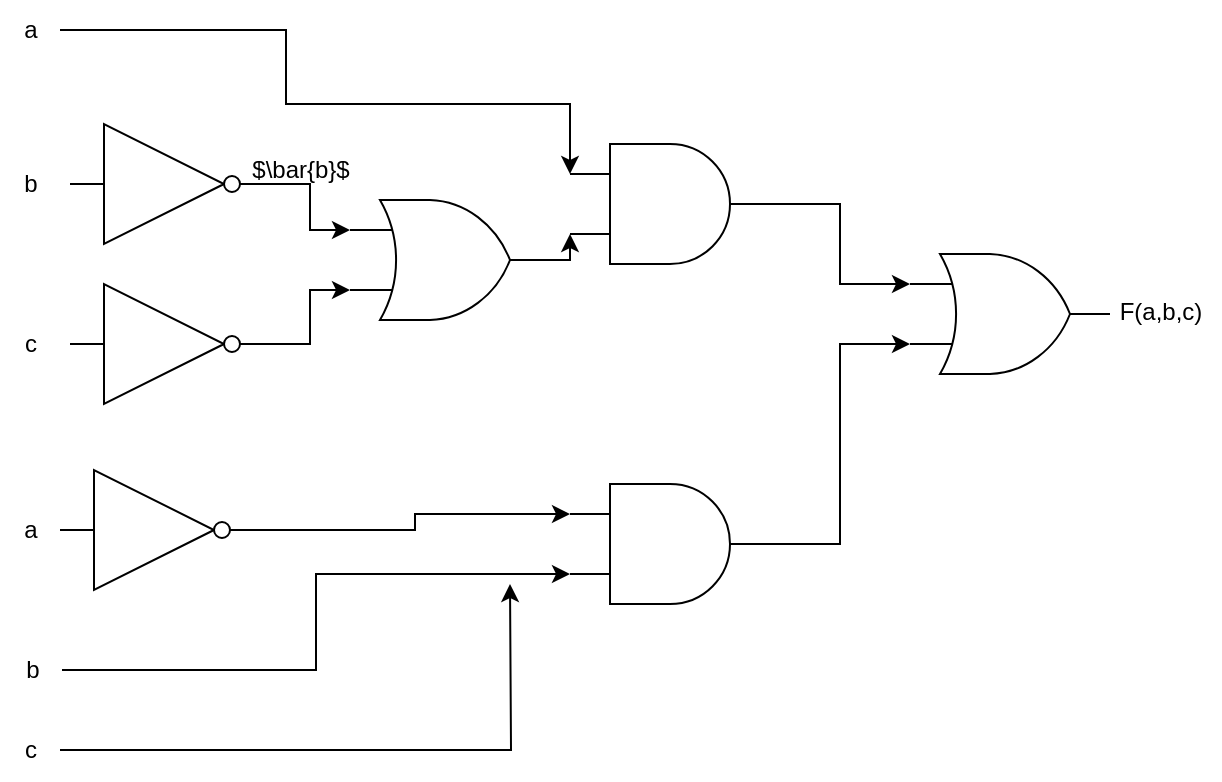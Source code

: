 <mxfile version="24.8.9">
  <diagram name="Page-1" id="5GEUnLpg4nMI0ut1pbSh">
    <mxGraphModel dx="1434" dy="827" grid="1" gridSize="10" guides="1" tooltips="1" connect="1" arrows="1" fold="1" page="1" pageScale="1" pageWidth="827" pageHeight="1169" math="1" shadow="0">
      <root>
        <mxCell id="0" />
        <mxCell id="1" parent="0" />
        <mxCell id="bMzYnL8LB-Upg9_T-w9R-1" value="" style="verticalLabelPosition=bottom;shadow=0;dashed=0;align=center;html=1;verticalAlign=top;shape=mxgraph.electrical.logic_gates.inverter_2" vertex="1" parent="1">
          <mxGeometry x="180" y="320" width="100" height="60" as="geometry" />
        </mxCell>
        <mxCell id="bMzYnL8LB-Upg9_T-w9R-2" value="" style="verticalLabelPosition=bottom;shadow=0;dashed=0;align=center;html=1;verticalAlign=top;shape=mxgraph.electrical.logic_gates.logic_gate;operation=and;" vertex="1" parent="1">
          <mxGeometry x="430" y="330" width="100" height="60" as="geometry" />
        </mxCell>
        <mxCell id="bMzYnL8LB-Upg9_T-w9R-3" value="" style="verticalLabelPosition=bottom;shadow=0;dashed=0;align=center;html=1;verticalAlign=top;shape=mxgraph.electrical.logic_gates.logic_gate;operation=or;" vertex="1" parent="1">
          <mxGeometry x="320" y="358" width="100" height="60" as="geometry" />
        </mxCell>
        <mxCell id="bMzYnL8LB-Upg9_T-w9R-5" value="" style="verticalLabelPosition=bottom;shadow=0;dashed=0;align=center;html=1;verticalAlign=top;shape=mxgraph.electrical.logic_gates.inverter_2" vertex="1" parent="1">
          <mxGeometry x="180" y="400" width="100" height="60" as="geometry" />
        </mxCell>
        <mxCell id="bMzYnL8LB-Upg9_T-w9R-6" value="b" style="text;html=1;align=center;verticalAlign=middle;resizable=0;points=[];autosize=1;strokeColor=none;fillColor=none;" vertex="1" parent="1">
          <mxGeometry x="145" y="335" width="30" height="30" as="geometry" />
        </mxCell>
        <mxCell id="bMzYnL8LB-Upg9_T-w9R-7" value="c" style="text;html=1;align=center;verticalAlign=middle;resizable=0;points=[];autosize=1;strokeColor=none;fillColor=none;" vertex="1" parent="1">
          <mxGeometry x="145" y="415" width="30" height="30" as="geometry" />
        </mxCell>
        <mxCell id="bMzYnL8LB-Upg9_T-w9R-8" value="a" style="text;html=1;align=center;verticalAlign=middle;resizable=0;points=[];autosize=1;strokeColor=none;fillColor=none;" vertex="1" parent="1">
          <mxGeometry x="145" y="258" width="30" height="30" as="geometry" />
        </mxCell>
        <mxCell id="bMzYnL8LB-Upg9_T-w9R-9" style="edgeStyle=orthogonalEdgeStyle;rounded=0;orthogonalLoop=1;jettySize=auto;html=1;entryX=0;entryY=0.25;entryDx=0;entryDy=0;entryPerimeter=0;" edge="1" parent="1" source="bMzYnL8LB-Upg9_T-w9R-8" target="bMzYnL8LB-Upg9_T-w9R-2">
          <mxGeometry relative="1" as="geometry">
            <Array as="points">
              <mxPoint x="288" y="273" />
              <mxPoint x="288" y="310" />
              <mxPoint x="430" y="310" />
            </Array>
          </mxGeometry>
        </mxCell>
        <mxCell id="bMzYnL8LB-Upg9_T-w9R-10" style="edgeStyle=orthogonalEdgeStyle;rounded=0;orthogonalLoop=1;jettySize=auto;html=1;entryX=0;entryY=0.25;entryDx=0;entryDy=0;entryPerimeter=0;" edge="1" parent="1" source="bMzYnL8LB-Upg9_T-w9R-1" target="bMzYnL8LB-Upg9_T-w9R-3">
          <mxGeometry relative="1" as="geometry" />
        </mxCell>
        <mxCell id="bMzYnL8LB-Upg9_T-w9R-11" style="edgeStyle=orthogonalEdgeStyle;rounded=0;orthogonalLoop=1;jettySize=auto;html=1;exitX=1;exitY=0.5;exitDx=0;exitDy=0;exitPerimeter=0;entryX=0;entryY=0.75;entryDx=0;entryDy=0;entryPerimeter=0;" edge="1" parent="1" source="bMzYnL8LB-Upg9_T-w9R-5" target="bMzYnL8LB-Upg9_T-w9R-3">
          <mxGeometry relative="1" as="geometry" />
        </mxCell>
        <mxCell id="bMzYnL8LB-Upg9_T-w9R-12" style="edgeStyle=orthogonalEdgeStyle;rounded=0;orthogonalLoop=1;jettySize=auto;html=1;exitX=1;exitY=0.5;exitDx=0;exitDy=0;exitPerimeter=0;entryX=0;entryY=0.75;entryDx=0;entryDy=0;entryPerimeter=0;" edge="1" parent="1" source="bMzYnL8LB-Upg9_T-w9R-3" target="bMzYnL8LB-Upg9_T-w9R-2">
          <mxGeometry relative="1" as="geometry" />
        </mxCell>
        <mxCell id="bMzYnL8LB-Upg9_T-w9R-13" value="a" style="text;html=1;align=center;verticalAlign=middle;resizable=0;points=[];autosize=1;strokeColor=none;fillColor=none;" vertex="1" parent="1">
          <mxGeometry x="145" y="508" width="30" height="30" as="geometry" />
        </mxCell>
        <mxCell id="bMzYnL8LB-Upg9_T-w9R-14" value="" style="verticalLabelPosition=bottom;shadow=0;dashed=0;align=center;html=1;verticalAlign=top;shape=mxgraph.electrical.logic_gates.logic_gate;operation=and;" vertex="1" parent="1">
          <mxGeometry x="430" y="500" width="100" height="60" as="geometry" />
        </mxCell>
        <mxCell id="bMzYnL8LB-Upg9_T-w9R-15" value="" style="verticalLabelPosition=bottom;shadow=0;dashed=0;align=center;html=1;verticalAlign=top;shape=mxgraph.electrical.logic_gates.inverter_2" vertex="1" parent="1">
          <mxGeometry x="175" y="493" width="100" height="60" as="geometry" />
        </mxCell>
        <mxCell id="bMzYnL8LB-Upg9_T-w9R-16" value="" style="verticalLabelPosition=bottom;shadow=0;dashed=0;align=center;html=1;verticalAlign=top;shape=mxgraph.electrical.logic_gates.logic_gate;operation=or;" vertex="1" parent="1">
          <mxGeometry x="600" y="385" width="100" height="60" as="geometry" />
        </mxCell>
        <mxCell id="bMzYnL8LB-Upg9_T-w9R-17" value="b" style="text;html=1;align=center;verticalAlign=middle;resizable=0;points=[];autosize=1;strokeColor=none;fillColor=none;" vertex="1" parent="1">
          <mxGeometry x="146" y="578" width="30" height="30" as="geometry" />
        </mxCell>
        <mxCell id="bMzYnL8LB-Upg9_T-w9R-22" style="edgeStyle=orthogonalEdgeStyle;rounded=0;orthogonalLoop=1;jettySize=auto;html=1;" edge="1" parent="1" source="bMzYnL8LB-Upg9_T-w9R-18">
          <mxGeometry relative="1" as="geometry">
            <mxPoint x="400" y="550" as="targetPoint" />
          </mxGeometry>
        </mxCell>
        <mxCell id="bMzYnL8LB-Upg9_T-w9R-18" value="c" style="text;html=1;align=center;verticalAlign=middle;resizable=0;points=[];autosize=1;strokeColor=none;fillColor=none;" vertex="1" parent="1">
          <mxGeometry x="145" y="618" width="30" height="30" as="geometry" />
        </mxCell>
        <mxCell id="bMzYnL8LB-Upg9_T-w9R-21" style="edgeStyle=orthogonalEdgeStyle;rounded=0;orthogonalLoop=1;jettySize=auto;html=1;entryX=0;entryY=0.75;entryDx=0;entryDy=0;entryPerimeter=0;" edge="1" parent="1" source="bMzYnL8LB-Upg9_T-w9R-17" target="bMzYnL8LB-Upg9_T-w9R-14">
          <mxGeometry relative="1" as="geometry" />
        </mxCell>
        <mxCell id="bMzYnL8LB-Upg9_T-w9R-23" style="edgeStyle=orthogonalEdgeStyle;rounded=0;orthogonalLoop=1;jettySize=auto;html=1;entryX=0;entryY=0.25;entryDx=0;entryDy=0;entryPerimeter=0;" edge="1" parent="1" source="bMzYnL8LB-Upg9_T-w9R-15" target="bMzYnL8LB-Upg9_T-w9R-14">
          <mxGeometry relative="1" as="geometry" />
        </mxCell>
        <mxCell id="bMzYnL8LB-Upg9_T-w9R-24" style="edgeStyle=orthogonalEdgeStyle;rounded=0;orthogonalLoop=1;jettySize=auto;html=1;entryX=0;entryY=0.75;entryDx=0;entryDy=0;entryPerimeter=0;" edge="1" parent="1" source="bMzYnL8LB-Upg9_T-w9R-14" target="bMzYnL8LB-Upg9_T-w9R-16">
          <mxGeometry relative="1" as="geometry" />
        </mxCell>
        <mxCell id="bMzYnL8LB-Upg9_T-w9R-25" style="edgeStyle=orthogonalEdgeStyle;rounded=0;orthogonalLoop=1;jettySize=auto;html=1;exitX=1;exitY=0.5;exitDx=0;exitDy=0;exitPerimeter=0;entryX=0;entryY=0.25;entryDx=0;entryDy=0;entryPerimeter=0;" edge="1" parent="1" source="bMzYnL8LB-Upg9_T-w9R-2" target="bMzYnL8LB-Upg9_T-w9R-16">
          <mxGeometry relative="1" as="geometry" />
        </mxCell>
        <mxCell id="bMzYnL8LB-Upg9_T-w9R-26" value="F(a,b,c)" style="text;html=1;align=center;verticalAlign=middle;resizable=0;points=[];autosize=1;strokeColor=none;fillColor=none;" vertex="1" parent="1">
          <mxGeometry x="695" y="399" width="60" height="30" as="geometry" />
        </mxCell>
        <mxCell id="bMzYnL8LB-Upg9_T-w9R-27" value="$\bar{b}$" style="text;html=1;align=center;verticalAlign=middle;resizable=0;points=[];autosize=1;strokeColor=none;fillColor=none;" vertex="1" parent="1">
          <mxGeometry x="260" y="328" width="70" height="30" as="geometry" />
        </mxCell>
      </root>
    </mxGraphModel>
  </diagram>
</mxfile>
